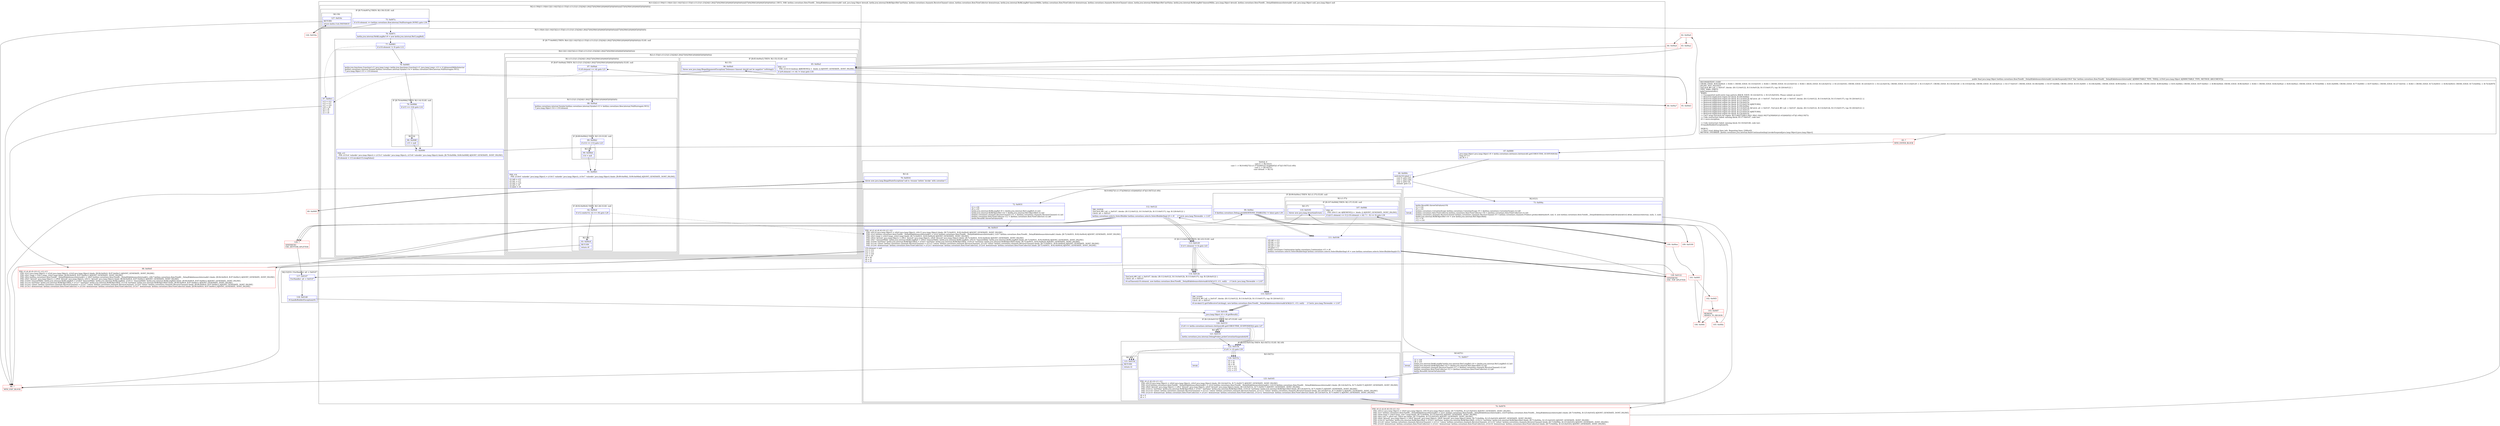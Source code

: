 digraph "CFG forkotlinx.coroutines.flow.FlowKt__DelayKt$debounceInternal$1.invokeSuspend(Ljava\/lang\/Object;)Ljava\/lang\/Object;" {
subgraph cluster_Region_1371479418 {
label = "R(3:1|2|(2:(1:59)|(11:10|(4:12|(1:14)|15|(2:(1:55)|(1:(13:21|(1:23)|24|(1:26)|27|(0)|39|41|(0)|44|45|(0)|(0)(0)))))|57|(0)|39|41|(0)|44|45|(0)|(0)(0)))) | DECL_VAR: kotlinx.coroutines.flow.FlowKt__DelayKt$debounceInternal$1 null, java.lang.Object $result, kotlin.jvm.internal.Ref$ObjectRef lastValue, kotlinx.coroutines.channels.ReceiveChannel values, kotlinx.coroutines.flow.FlowCollector downstream, kotlin.jvm.internal.Ref$LongRef timeoutMillis, kotlinx.coroutines.flow.FlowCollector downstream, kotlinx.coroutines.channels.ReceiveChannel values, kotlin.jvm.internal.Ref$ObjectRef lastValue, kotlin.jvm.internal.Ref$LongRef timeoutMillis, java.lang.Object $result, kotlinx.coroutines.flow.FlowKt__DelayKt$debounceInternal$1 null, java.lang.Object null, java.lang.Object null\l";
node [shape=record,color=blue];
Node_67 [shape=record,label="{67\:\ 0x0000|java.lang.Object java.lang.Object r0 = kotlin.coroutines.intrinsics.IntrinsicsKt.getCOROUTINE_SUSPENDED()\llong r4 = 0\lint r6 = 1\l}"];
subgraph cluster_SwitchRegion_1296136007 {
label = "Switch: 4
 case 0 -> R(2:61|1)
 case 1 -> R(10:60|27|(1:(1:37))|39|41|(1:43)|44|45|(1:47)|(3:50|7|1)(1:49))
 case 2 -> R(3:6|7|1)
 case default -> R(1:4)";
node [shape=record,color=blue];
Node_68 [shape=record,label="{68\:\ 0x000c|switch(r18.label) \{\l    case 0: goto L61;\l    case 1: goto L60;\l    case 2: goto L6;\l    default: goto L3;\l\}\l}"];
subgraph cluster_Region_687349829 {
label = "R(2:61|1)";
node [shape=record,color=blue];
Node_73 [shape=record,label="{73\:\ 0x004a|kotlin.ResultKt.throwOnFailure(r19)\lr2 = r18\lr8 = r19\lkotlinx.coroutines.CoroutineScope kotlinx.coroutines.CoroutineScope r9 = (kotlinx.coroutines.CoroutineScope) r2.L$0\lkotlinx.coroutines.flow.FlowCollector kotlinx.coroutines.flow.FlowCollector r16 = (kotlinx.coroutines.flow.FlowCollector) r2.L$1\lkotlinx.coroutines.channels.ReceiveChannel kotlinx.coroutines.channels.ReceiveChannel r9 = kotlinx.coroutines.channels.Produce.produce$default(r9, null, 0, new kotlinx.coroutines.flow.FlowKt__DelayKt$debounceInternal$1$values$1(r2.$this_debounceInternal, null), 3, null)\lkotlin.jvm.internal.Ref$ObjectRef r10 = new kotlin.jvm.internal.Ref.ObjectRef()\lr11 = r9\lr12 = r16\l}"];
Node_InsnContainer_1003650093 [shape=record,label="{|break\l}"];
}
subgraph cluster_Region_935035428 {
label = "R(10:60|27|(1:(1:37))|39|41|(1:43)|44|45|(1:47)|(3:50|7|1)(1:49))";
node [shape=record,color=blue];
Node_72 [shape=record,label="{72\:\ 0x0031|r2 = r18\lr8 = r19\lkotlin.jvm.internal.Ref$LongRef r9 = (kotlin.jvm.internal.Ref.LongRef) r2.L$3\lkotlin.jvm.internal.Ref$ObjectRef r10 = (kotlin.jvm.internal.Ref.ObjectRef) r2.L$2\lkotlinx.coroutines.channels.ReceiveChannel r11 = (kotlinx.coroutines.channels.ReceiveChannel) r2.L$1\lkotlinx.coroutines.flow.FlowCollector r12 = (kotlinx.coroutines.flow.FlowCollector) r2.L$0\lkotlin.ResultKt.throwOnFailure(r8)\l}"];
Node_94 [shape=record,label="{94\:\ 0x00c9|PHI: r0 r2 r4 r8 r9 r10 r11 r12 \l  PHI: (r0v14 java.lang.Object) = (r0v0 java.lang.Object), (r0v15 java.lang.Object) binds: [B:72:0x0031, B:92:0x00c6] A[DONT_GENERATE, DONT_INLINE]\l  PHI: (r2v5 kotlinx.coroutines.flow.FlowKt__DelayKt$debounceInternal$1) = (r2v2 kotlinx.coroutines.flow.FlowKt__DelayKt$debounceInternal$1), (r2v7 kotlinx.coroutines.flow.FlowKt__DelayKt$debounceInternal$1) binds: [B:72:0x0031, B:92:0x00c6] A[DONT_GENERATE, DONT_INLINE]\l  PHI: (r4v5 long) = (r4v0 long), (r4v6 long) binds: [B:72:0x0031, B:92:0x00c6] A[DONT_GENERATE, DONT_INLINE]\l  PHI: (r8v4 '$result' java.lang.Object) = (r8v1 '$result' java.lang.Object), (r8v6 '$result' java.lang.Object) binds: [B:72:0x0031, B:92:0x00c6] A[DONT_GENERATE, DONT_INLINE]\l  PHI: (r9v7 'timeoutMillis' kotlin.jvm.internal.Ref$LongRef) = (r9v4 'timeoutMillis' kotlin.jvm.internal.Ref$LongRef), (r9v10 'timeoutMillis' kotlin.jvm.internal.Ref$LongRef) binds: [B:72:0x0031, B:92:0x00c6] A[DONT_GENERATE, DONT_INLINE]\l  PHI: (r10v8 'lastValue' kotlin.jvm.internal.Ref$ObjectRef) = (r10v5 'lastValue' kotlin.jvm.internal.Ref$ObjectRef), (r10v10 'lastValue' kotlin.jvm.internal.Ref$ObjectRef) binds: [B:72:0x0031, B:92:0x00c6] A[DONT_GENERATE, DONT_INLINE]\l  PHI: (r11v6 'values' kotlinx.coroutines.channels.ReceiveChannel) = (r11v3 'values' kotlinx.coroutines.channels.ReceiveChannel), (r11v8 'values' kotlinx.coroutines.channels.ReceiveChannel) binds: [B:72:0x0031, B:92:0x00c6] A[DONT_GENERATE, DONT_INLINE]\l  PHI: (r12v6 'downstream' kotlinx.coroutines.flow.FlowCollector) = (r12v3 'downstream' kotlinx.coroutines.flow.FlowCollector), (r12v8 'downstream' kotlinx.coroutines.flow.FlowCollector) binds: [B:72:0x0031, B:92:0x00c6] A[DONT_GENERATE, DONT_INLINE]\l|r10.element = null\lr13 = r12\lr12 = r11\lr11 = r10\lr10 = r9\lr9 = r8\lr8 = r2\lr2 = r0\l}"];
subgraph cluster_IfRegion_205302761 {
label = "IF [B:99:0x00ec] THEN: R(1:(1:37)) ELSE: null";
node [shape=record,color=blue];
Node_99 [shape=record,label="{99\:\ 0x00ec|if (kotlinx.coroutines.Debug.getASSERTIONS_ENABLED() != false) goto L30\l}"];
subgraph cluster_Region_1628273575 {
label = "R(1:(1:37))";
node [shape=record,color=blue];
subgraph cluster_IfRegion_110455476 {
label = "IF [B:107:0x00fd] THEN: R(1:37) ELSE: null";
node [shape=record,color=blue];
Node_107 [shape=record,label="{107\:\ 0x00fd|PHI: r0 \l  PHI: (r0v11 int A[REMOVE]) =  binds: [] A[DONT_GENERATE, DONT_INLINE]\l|if (((r11.element == 0 \|\| r10.element \> r4) ? 1 : 0) == 0) goto L36\l}"];
subgraph cluster_Region_665899918 {
label = "R(1:37)";
node [shape=record,color=blue];
Node_110 [shape=record,label="{110\:\ 0x0105|throw new java.lang.AssertionError()\l}"];
}
}
}
}
Node_111 [shape=record,label="{111\:\ 0x0106|r8.L$0 = r13\lr8.L$1 = r12\lr8.L$2 = r11\lr8.L$3 = r10\lr8.label = 2\lkotlin.coroutines.Continuation kotlin.coroutines.Continuation r15 = r8\lkotlinx.coroutines.selects.SelectBuilderImpl kotlinx.coroutines.selects.SelectBuilderImpl r0 = new kotlinx.coroutines.selects.SelectBuilderImpl(r15)\l}"];
Node_112 [shape=record,label="{112\:\ 0x0122|TRY_ENTER\lTryCatch #0 \{all \-\> 0x0147, blocks: (B:112:0x0122, B:114:0x012b, B:115:0x0137), top: B:128:0x0122 \}\lCatch: all \-\> 0x0147\l|kotlinx.coroutines.selects.SelectBuilder kotlinx.coroutines.selects.SelectBuilderImpl r0 = r0     \/\/ Catch: java.lang.Throwable \-\> L147\l}"];
subgraph cluster_IfRegion_262922305 {
label = "IF [B:113:0x0129] THEN: R(1:43) ELSE: null";
node [shape=record,color=blue];
Node_113 [shape=record,label="{113\:\ 0x0129|if (r11.element != 0) goto L43\l}"];
subgraph cluster_Region_2011610691 {
label = "R(1:43)";
node [shape=record,color=blue];
Node_114 [shape=record,label="{114\:\ 0x012b|TryCatch #0 \{all \-\> 0x0147, blocks: (B:112:0x0122, B:114:0x012b, B:115:0x0137), top: B:128:0x0122 \}\lCatch: all \-\> 0x0147\l|r0.onTimeout(r10.element, new kotlinx.coroutines.flow.FlowKt__DelayKt$debounceInternal$1$3$1(r13, r11, null))     \/\/ Catch: java.lang.Throwable \-\> L147\l}"];
}
}
Node_115 [shape=record,label="{115\:\ 0x0137|TRY_LEAVE\lTryCatch #0 \{all \-\> 0x0147, blocks: (B:112:0x0122, B:114:0x012b, B:115:0x0137), top: B:128:0x0122 \}\lCatch: all \-\> 0x0147\l|r0.invoke(r12.getOnReceiveCatching(), new kotlinx.coroutines.flow.FlowKt__DelayKt$debounceInternal$1$3$2(r11, r13, null))     \/\/ Catch: java.lang.Throwable \-\> L147\l}"];
Node_119 [shape=record,label="{119\:\ 0x014b|java.lang.Object r0 = r0.getResult()\l}"];
subgraph cluster_IfRegion_93667108 {
label = "IF [B:120:0x0153] THEN: R(1:47) ELSE: null";
node [shape=record,color=blue];
Node_120 [shape=record,label="{120\:\ 0x0153|if (r0 == kotlin.coroutines.intrinsics.IntrinsicsKt.getCOROUTINE_SUSPENDED()) goto L47\l}"];
subgraph cluster_Region_1713467838 {
label = "R(1:47)";
node [shape=record,color=blue];
Node_121 [shape=record,label="{121\:\ 0x0155|kotlin.coroutines.jvm.internal.DebugProbes.probeCoroutineSuspended(r8)\l}"];
}
}
subgraph cluster_IfRegion_1355692262 {
label = "IF [B:122:0x015b] THEN: R(3:50|7|1) ELSE: R(1:49)";
node [shape=record,color=blue];
Node_122 [shape=record,label="{122\:\ 0x015b|if (r0 != r2) goto L50\l}"];
subgraph cluster_Region_259140881 {
label = "R(3:50|7|1)";
node [shape=record,color=blue];
Node_124 [shape=record,label="{124\:\ 0x015e|r0 = r2\lr2 = r8\lr8 = r9\lr10 = r11\lr11 = r12\lr12 = r13\l}"];
Node_125 [shape=record,label="{125\:\ 0x0165|PHI: r0 r2 r8 r10 r11 r12 \l  PHI: (r0v19 java.lang.Object) = (r0v6 java.lang.Object), (r0v0 java.lang.Object) binds: [B:124:0x015e, B:71:0x0017] A[DONT_GENERATE, DONT_INLINE]\l  PHI: (r2v9 kotlinx.coroutines.flow.FlowKt__DelayKt$debounceInternal$1) = (r2v4 kotlinx.coroutines.flow.FlowKt__DelayKt$debounceInternal$1), (r2v10 kotlinx.coroutines.flow.FlowKt__DelayKt$debounceInternal$1) binds: [B:124:0x015e, B:71:0x0017] A[DONT_GENERATE, DONT_INLINE]\l  PHI: (r8v8 '$result' java.lang.Object) = (r8v3 '$result' java.lang.Object), (r8v9 '$result' java.lang.Object) binds: [B:124:0x015e, B:71:0x0017] A[DONT_GENERATE, DONT_INLINE]\l  PHI: (r10v12 'lastValue' kotlin.jvm.internal.Ref$ObjectRef) = (r10v7 'lastValue' kotlin.jvm.internal.Ref$ObjectRef), (r10v16 'lastValue' kotlin.jvm.internal.Ref$ObjectRef) binds: [B:124:0x015e, B:71:0x0017] A[DONT_GENERATE, DONT_INLINE]\l  PHI: (r11v10 'values' kotlinx.coroutines.channels.ReceiveChannel) = (r11v5 'values' kotlinx.coroutines.channels.ReceiveChannel), (r11v12 'values' kotlinx.coroutines.channels.ReceiveChannel) binds: [B:124:0x015e, B:71:0x0017] A[DONT_GENERATE, DONT_INLINE]\l  PHI: (r12v10 'downstream' kotlinx.coroutines.flow.FlowCollector) = (r12v5 'downstream' kotlinx.coroutines.flow.FlowCollector), (r12v12 'downstream' kotlinx.coroutines.flow.FlowCollector) binds: [B:124:0x015e, B:71:0x0017] A[DONT_GENERATE, DONT_INLINE]\l|r4 = 0\lr6 = 1\l}"];
Node_InsnContainer_1820061342 [shape=record,label="{|break\l}"];
}
subgraph cluster_Region_1299610684 {
label = "R(1:49)";
node [shape=record,color=blue];
Node_123 [shape=record,label="{123\:\ 0x015d|RETURN\l|return r2\l}"];
}
}
}
subgraph cluster_Region_1685402471 {
label = "R(3:6|7|1)";
node [shape=record,color=blue];
Node_71 [shape=record,label="{71\:\ 0x0017|r2 = r18\lr8 = r19\lkotlin.jvm.internal.Ref$LongRef kotlin.jvm.internal.Ref.LongRef r10 = (kotlin.jvm.internal.Ref.LongRef) r2.L$3\lkotlin.jvm.internal.Ref$ObjectRef r10 = (kotlin.jvm.internal.Ref.ObjectRef) r2.L$2\lkotlinx.coroutines.channels.ReceiveChannel r11 = (kotlinx.coroutines.channels.ReceiveChannel) r2.L$1\lkotlinx.coroutines.flow.FlowCollector r12 = (kotlinx.coroutines.flow.FlowCollector) r2.L$0\lkotlin.ResultKt.throwOnFailure(r8)\l}"];
Node_125 [shape=record,label="{125\:\ 0x0165|PHI: r0 r2 r8 r10 r11 r12 \l  PHI: (r0v19 java.lang.Object) = (r0v6 java.lang.Object), (r0v0 java.lang.Object) binds: [B:124:0x015e, B:71:0x0017] A[DONT_GENERATE, DONT_INLINE]\l  PHI: (r2v9 kotlinx.coroutines.flow.FlowKt__DelayKt$debounceInternal$1) = (r2v4 kotlinx.coroutines.flow.FlowKt__DelayKt$debounceInternal$1), (r2v10 kotlinx.coroutines.flow.FlowKt__DelayKt$debounceInternal$1) binds: [B:124:0x015e, B:71:0x0017] A[DONT_GENERATE, DONT_INLINE]\l  PHI: (r8v8 '$result' java.lang.Object) = (r8v3 '$result' java.lang.Object), (r8v9 '$result' java.lang.Object) binds: [B:124:0x015e, B:71:0x0017] A[DONT_GENERATE, DONT_INLINE]\l  PHI: (r10v12 'lastValue' kotlin.jvm.internal.Ref$ObjectRef) = (r10v7 'lastValue' kotlin.jvm.internal.Ref$ObjectRef), (r10v16 'lastValue' kotlin.jvm.internal.Ref$ObjectRef) binds: [B:124:0x015e, B:71:0x0017] A[DONT_GENERATE, DONT_INLINE]\l  PHI: (r11v10 'values' kotlinx.coroutines.channels.ReceiveChannel) = (r11v5 'values' kotlinx.coroutines.channels.ReceiveChannel), (r11v12 'values' kotlinx.coroutines.channels.ReceiveChannel) binds: [B:124:0x015e, B:71:0x0017] A[DONT_GENERATE, DONT_INLINE]\l  PHI: (r12v10 'downstream' kotlinx.coroutines.flow.FlowCollector) = (r12v5 'downstream' kotlinx.coroutines.flow.FlowCollector), (r12v12 'downstream' kotlinx.coroutines.flow.FlowCollector) binds: [B:124:0x015e, B:71:0x0017] A[DONT_GENERATE, DONT_INLINE]\l|r4 = 0\lr6 = 1\l}"];
Node_InsnContainer_487531579 [shape=record,label="{|break\l}"];
}
subgraph cluster_Region_1892551333 {
label = "R(1:4)";
node [shape=record,color=blue];
Node_70 [shape=record,label="{70\:\ 0x0016|throw new java.lang.IllegalStateException(\"call to 'resume' before 'invoke' with coroutine\")\l}"];
}
}
subgraph cluster_Region_1139938620 {
label = "R(2:(1:59)|(11:10|(4:12|(1:14)|15|(2:(1:55)|(1:(13:21|(1:23)|24|(1:26)|27|(0)|39|41|(0)|44|45|(0)|(0)(0)))))|57|(0)|39|41|(0)|44|45|(0)|(0)(0)))";
node [shape=record,color=blue];
subgraph cluster_IfRegion_1025185506 {
label = "IF [B:75:0x007a] THEN: R(1:59) ELSE: null";
node [shape=record,color=blue];
Node_75 [shape=record,label="{75\:\ 0x007a|if (r10.element == kotlinx.coroutines.flow.internal.NullSurrogate.DONE) goto L58\l}"];
subgraph cluster_Region_1498530694 {
label = "R(1:59)";
node [shape=record,color=blue];
Node_127 [shape=record,label="{127\:\ 0x016c|RETURN\l|return kotlin.Unit.INSTANCE\l}"];
}
}
subgraph cluster_Region_1140794344 {
label = "R(11:10|(4:12|(1:14)|15|(2:(1:55)|(1:(13:21|(1:23)|24|(1:26)|27|(0)|39|41|(0)|44|45|(0)|(0)(0)))))|57|(0)|39|41|(0)|44|45|(0)|(0)(0))";
node [shape=record,color=blue];
Node_76 [shape=record,label="{76\:\ 0x007c|kotlin.jvm.internal.Ref$LongRef r9 = new kotlin.jvm.internal.Ref.LongRef()\l}"];
subgraph cluster_IfRegion_1506439467 {
label = "IF [B:77:0x0083] THEN: R(4:12|(1:14)|15|(2:(1:55)|(1:(13:21|(1:23)|24|(1:26)|27|(0)|39|41|(0)|44|45|(0)|(0)(0))))) ELSE: null";
node [shape=record,color=blue];
Node_77 [shape=record,label="{77\:\ 0x0083|if (r10.element != 0) goto L12\l}"];
subgraph cluster_Region_2038818321 {
label = "R(4:12|(1:14)|15|(2:(1:55)|(1:(13:21|(1:23)|24|(1:26)|27|(0)|39|41|(0)|44|45|(0)|(0)(0)))))";
node [shape=record,color=blue];
Node_78 [shape=record,label="{78\:\ 0x0085|kotlin.jvm.functions.Function1\<T, java.lang.Long\> kotlin.jvm.functions.Function1\<T, java.lang.Long\> r13 = r2.$timeoutMillisSelector\lkotlinx.coroutines.internal.Symbol kotlinx.coroutines.internal.Symbol r14 = kotlinx.coroutines.flow.internal.NullSurrogate.NULL\lT java.lang.Object r15 = r10.element\l}"];
subgraph cluster_IfRegion_1485975457 {
label = "IF [B:79:0x008d] THEN: R(1:14) ELSE: null";
node [shape=record,color=blue];
Node_79 [shape=record,label="{79\:\ 0x008d|if (r15 == r14) goto L14\l}"];
subgraph cluster_Region_418201439 {
label = "R(1:14)";
node [shape=record,color=blue];
Node_80 [shape=record,label="{80\:\ 0x008f|r15 = null\l}"];
}
}
Node_81 [shape=record,label="{81\:\ 0x0090|PHI: r15 \l  PHI: (r15v4 'value$iv' java.lang.Object) = (r15v3 'value$iv' java.lang.Object), (r15v8 'value$iv' java.lang.Object) binds: [B:79:0x008d, B:80:0x008f] A[DONT_GENERATE, DONT_INLINE]\l|r9.element = r13.invoke(r15).longValue()\l}"];
subgraph cluster_Region_172152027 {
label = "R(2:(1:55)|(1:(13:21|(1:23)|24|(1:26)|27|(0)|39|41|(0)|44|45|(0)|(0)(0))))";
node [shape=record,color=blue];
subgraph cluster_IfRegion_1602306553 {
label = "IF [B:85:0x00a5] THEN: R(1:55) ELSE: null";
node [shape=record,color=blue];
Node_85 [shape=record,label="{85\:\ 0x00a5|PHI: r13 \l  PHI: (r13v14 boolean A[REMOVE]) =  binds: [] A[DONT_GENERATE, DONT_INLINE]\l|if ((r9.element \>= r4) != true) goto L54\l}"];
subgraph cluster_Region_1863020407 {
label = "R(1:55)";
node [shape=record,color=blue];
Node_96 [shape=record,label="{96\:\ 0x00e0|throw new java.lang.IllegalArgumentException(\"Debounce timeout should not be negative\".toString())\l}"];
}
}
subgraph cluster_Region_949083363 {
label = "R(1:(13:21|(1:23)|24|(1:26)|27|(0)|39|41|(0)|44|45|(0)|(0)(0)))";
node [shape=record,color=blue];
subgraph cluster_IfRegion_1700518274 {
label = "IF [B:87:0x00ab] THEN: R(13:21|(1:23)|24|(1:26)|27|(0)|39|41|(0)|44|45|(0)|(0)(0)) ELSE: null";
node [shape=record,color=blue];
Node_87 [shape=record,label="{87\:\ 0x00ab|if (r9.element == r4) goto L21\l}"];
subgraph cluster_Region_533138773 {
label = "R(13:21|(1:23)|24|(1:26)|27|(0)|39|41|(0)|44|45|(0)|(0)(0))";
node [shape=record,color=blue];
Node_88 [shape=record,label="{88\:\ 0x00ad|kotlinx.coroutines.internal.Symbol kotlinx.coroutines.internal.Symbol r13 = kotlinx.coroutines.flow.internal.NullSurrogate.NULL\lT java.lang.Object r14 = r10.element\l}"];
subgraph cluster_IfRegion_1522245287 {
label = "IF [B:89:0x00b2] THEN: R(1:23) ELSE: null";
node [shape=record,color=blue];
Node_89 [shape=record,label="{89\:\ 0x00b2|if (r14 == r13) goto L23\l}"];
subgraph cluster_Region_207117967 {
label = "R(1:23)";
node [shape=record,color=blue];
Node_90 [shape=record,label="{90\:\ 0x00b4|r14 = null\l}"];
}
}
Node_91 [shape=record,label="{91\:\ 0x00b5|PHI: r14 \l  PHI: (r14v6 'value$iv' java.lang.Object) = (r14v5 'value$iv' java.lang.Object), (r14v7 'value$iv' java.lang.Object) binds: [B:89:0x00b2, B:90:0x00b4] A[DONT_GENERATE, DONT_INLINE]\l|r2.L$0 = r12\lr2.L$1 = r11\lr2.L$2 = r10\lr2.L$3 = r9\lr2.label = r6\l}"];
subgraph cluster_IfRegion_918198042 {
label = "IF [B:92:0x00c6] THEN: R(1:26) ELSE: null";
node [shape=record,color=blue];
Node_92 [shape=record,label="{92\:\ 0x00c6|if (r12.emit(r14, r2) == r0) goto L26\l}"];
subgraph cluster_Region_683552377 {
label = "R(1:26)";
node [shape=record,color=blue];
Node_93 [shape=record,label="{93\:\ 0x00c8|RETURN\l|return r0\l}"];
}
}
Node_94 [shape=record,label="{94\:\ 0x00c9|PHI: r0 r2 r4 r8 r9 r10 r11 r12 \l  PHI: (r0v14 java.lang.Object) = (r0v0 java.lang.Object), (r0v15 java.lang.Object) binds: [B:72:0x0031, B:92:0x00c6] A[DONT_GENERATE, DONT_INLINE]\l  PHI: (r2v5 kotlinx.coroutines.flow.FlowKt__DelayKt$debounceInternal$1) = (r2v2 kotlinx.coroutines.flow.FlowKt__DelayKt$debounceInternal$1), (r2v7 kotlinx.coroutines.flow.FlowKt__DelayKt$debounceInternal$1) binds: [B:72:0x0031, B:92:0x00c6] A[DONT_GENERATE, DONT_INLINE]\l  PHI: (r4v5 long) = (r4v0 long), (r4v6 long) binds: [B:72:0x0031, B:92:0x00c6] A[DONT_GENERATE, DONT_INLINE]\l  PHI: (r8v4 '$result' java.lang.Object) = (r8v1 '$result' java.lang.Object), (r8v6 '$result' java.lang.Object) binds: [B:72:0x0031, B:92:0x00c6] A[DONT_GENERATE, DONT_INLINE]\l  PHI: (r9v7 'timeoutMillis' kotlin.jvm.internal.Ref$LongRef) = (r9v4 'timeoutMillis' kotlin.jvm.internal.Ref$LongRef), (r9v10 'timeoutMillis' kotlin.jvm.internal.Ref$LongRef) binds: [B:72:0x0031, B:92:0x00c6] A[DONT_GENERATE, DONT_INLINE]\l  PHI: (r10v8 'lastValue' kotlin.jvm.internal.Ref$ObjectRef) = (r10v5 'lastValue' kotlin.jvm.internal.Ref$ObjectRef), (r10v10 'lastValue' kotlin.jvm.internal.Ref$ObjectRef) binds: [B:72:0x0031, B:92:0x00c6] A[DONT_GENERATE, DONT_INLINE]\l  PHI: (r11v6 'values' kotlinx.coroutines.channels.ReceiveChannel) = (r11v3 'values' kotlinx.coroutines.channels.ReceiveChannel), (r11v8 'values' kotlinx.coroutines.channels.ReceiveChannel) binds: [B:72:0x0031, B:92:0x00c6] A[DONT_GENERATE, DONT_INLINE]\l  PHI: (r12v6 'downstream' kotlinx.coroutines.flow.FlowCollector) = (r12v3 'downstream' kotlinx.coroutines.flow.FlowCollector), (r12v8 'downstream' kotlinx.coroutines.flow.FlowCollector) binds: [B:72:0x0031, B:92:0x00c6] A[DONT_GENERATE, DONT_INLINE]\l|r10.element = null\lr13 = r12\lr12 = r11\lr11 = r10\lr10 = r9\lr9 = r8\lr8 = r2\lr2 = r0\l}"];
subgraph cluster_IfRegion_853058035 {
label = "IF [B:99:0x00ec] THEN: R(0) ELSE: null";
node [shape=record,color=blue];
Node_99 [shape=record,label="{99\:\ 0x00ec|if (kotlinx.coroutines.Debug.getASSERTIONS_ENABLED() != false) goto L30\l}"];
subgraph cluster_Region_782262143 {
label = "R(0)";
node [shape=record,color=blue];
}
}
Node_111 [shape=record,label="{111\:\ 0x0106|r8.L$0 = r13\lr8.L$1 = r12\lr8.L$2 = r11\lr8.L$3 = r10\lr8.label = 2\lkotlin.coroutines.Continuation kotlin.coroutines.Continuation r15 = r8\lkotlinx.coroutines.selects.SelectBuilderImpl kotlinx.coroutines.selects.SelectBuilderImpl r0 = new kotlinx.coroutines.selects.SelectBuilderImpl(r15)\l}"];
Node_112 [shape=record,label="{112\:\ 0x0122|TRY_ENTER\lTryCatch #0 \{all \-\> 0x0147, blocks: (B:112:0x0122, B:114:0x012b, B:115:0x0137), top: B:128:0x0122 \}\lCatch: all \-\> 0x0147\l|kotlinx.coroutines.selects.SelectBuilder kotlinx.coroutines.selects.SelectBuilderImpl r0 = r0     \/\/ Catch: java.lang.Throwable \-\> L147\l}"];
subgraph cluster_IfRegion_451214603 {
label = "IF [B:113:0x0129] THEN: R(0) ELSE: null";
node [shape=record,color=blue];
Node_113 [shape=record,label="{113\:\ 0x0129|if (r11.element != 0) goto L43\l}"];
subgraph cluster_Region_748964976 {
label = "R(0)";
node [shape=record,color=blue];
}
}
Node_115 [shape=record,label="{115\:\ 0x0137|TRY_LEAVE\lTryCatch #0 \{all \-\> 0x0147, blocks: (B:112:0x0122, B:114:0x012b, B:115:0x0137), top: B:128:0x0122 \}\lCatch: all \-\> 0x0147\l|r0.invoke(r12.getOnReceiveCatching(), new kotlinx.coroutines.flow.FlowKt__DelayKt$debounceInternal$1$3$2(r11, r13, null))     \/\/ Catch: java.lang.Throwable \-\> L147\l}"];
Node_119 [shape=record,label="{119\:\ 0x014b|java.lang.Object r0 = r0.getResult()\l}"];
subgraph cluster_IfRegion_1801616564 {
label = "IF [B:120:0x0153] THEN: R(0) ELSE: null";
node [shape=record,color=blue];
Node_120 [shape=record,label="{120\:\ 0x0153|if (r0 == kotlin.coroutines.intrinsics.IntrinsicsKt.getCOROUTINE_SUSPENDED()) goto L47\l}"];
subgraph cluster_Region_1527031598 {
label = "R(0)";
node [shape=record,color=blue];
}
}
subgraph cluster_IfRegion_49386389 {
label = "IF [B:122:0x015b] THEN: R(0) ELSE: R(0)";
node [shape=record,color=blue];
Node_122 [shape=record,label="{122\:\ 0x015b|if (r0 != r2) goto L50\l}"];
subgraph cluster_Region_2004045974 {
label = "R(0)";
node [shape=record,color=blue];
}
subgraph cluster_Region_1245902806 {
label = "R(0)";
node [shape=record,color=blue];
}
}
}
}
}
}
}
}
Node_97 [shape=record,label="{97\:\ 0x00e1|r13 = r12\lr12 = r11\lr11 = r10\lr10 = r9\lr9 = r8\lr8 = r2\lr2 = r0\l}"];
subgraph cluster_IfRegion_1150022946 {
label = "IF [B:99:0x00ec] THEN: R(0) ELSE: null";
node [shape=record,color=blue];
Node_99 [shape=record,label="{99\:\ 0x00ec|if (kotlinx.coroutines.Debug.getASSERTIONS_ENABLED() != false) goto L30\l}"];
subgraph cluster_Region_986191690 {
label = "R(0)";
node [shape=record,color=blue];
}
}
Node_111 [shape=record,label="{111\:\ 0x0106|r8.L$0 = r13\lr8.L$1 = r12\lr8.L$2 = r11\lr8.L$3 = r10\lr8.label = 2\lkotlin.coroutines.Continuation kotlin.coroutines.Continuation r15 = r8\lkotlinx.coroutines.selects.SelectBuilderImpl kotlinx.coroutines.selects.SelectBuilderImpl r0 = new kotlinx.coroutines.selects.SelectBuilderImpl(r15)\l}"];
Node_112 [shape=record,label="{112\:\ 0x0122|TRY_ENTER\lTryCatch #0 \{all \-\> 0x0147, blocks: (B:112:0x0122, B:114:0x012b, B:115:0x0137), top: B:128:0x0122 \}\lCatch: all \-\> 0x0147\l|kotlinx.coroutines.selects.SelectBuilder kotlinx.coroutines.selects.SelectBuilderImpl r0 = r0     \/\/ Catch: java.lang.Throwable \-\> L147\l}"];
subgraph cluster_IfRegion_1473382245 {
label = "IF [B:113:0x0129] THEN: R(0) ELSE: null";
node [shape=record,color=blue];
Node_113 [shape=record,label="{113\:\ 0x0129|if (r11.element != 0) goto L43\l}"];
subgraph cluster_Region_175351310 {
label = "R(0)";
node [shape=record,color=blue];
}
}
Node_115 [shape=record,label="{115\:\ 0x0137|TRY_LEAVE\lTryCatch #0 \{all \-\> 0x0147, blocks: (B:112:0x0122, B:114:0x012b, B:115:0x0137), top: B:128:0x0122 \}\lCatch: all \-\> 0x0147\l|r0.invoke(r12.getOnReceiveCatching(), new kotlinx.coroutines.flow.FlowKt__DelayKt$debounceInternal$1$3$2(r11, r13, null))     \/\/ Catch: java.lang.Throwable \-\> L147\l}"];
Node_119 [shape=record,label="{119\:\ 0x014b|java.lang.Object r0 = r0.getResult()\l}"];
subgraph cluster_IfRegion_775024880 {
label = "IF [B:120:0x0153] THEN: R(0) ELSE: null";
node [shape=record,color=blue];
Node_120 [shape=record,label="{120\:\ 0x0153|if (r0 == kotlin.coroutines.intrinsics.IntrinsicsKt.getCOROUTINE_SUSPENDED()) goto L47\l}"];
subgraph cluster_Region_290091143 {
label = "R(0)";
node [shape=record,color=blue];
}
}
subgraph cluster_IfRegion_261747928 {
label = "IF [B:122:0x015b] THEN: R(0) ELSE: R(0)";
node [shape=record,color=blue];
Node_122 [shape=record,label="{122\:\ 0x015b|if (r0 != r2) goto L50\l}"];
subgraph cluster_Region_1799509923 {
label = "R(0)";
node [shape=record,color=blue];
}
subgraph cluster_Region_753699969 {
label = "R(0)";
node [shape=record,color=blue];
}
}
}
}
}
subgraph cluster_Region_1001917636 {
label = "R(2:52|53) | ExcHandler: all \-\> 0x0147\l";
node [shape=record,color=blue];
Node_117 [shape=record,label="{117\:\ 0x0147|ExcHandler: all \-\> 0x0147\l}"];
Node_118 [shape=record,label="{118\:\ 0x0148|r0.handleBuilderException(r0)\l}"];
}
Node_65 [shape=record,color=red,label="{65\:\ ?|MTH_ENTER_BLOCK\l}"];
Node_69 [shape=record,color=red,label="{69\:\ 0x000f}"];
Node_66 [shape=record,color=red,label="{66\:\ ?|MTH_EXIT_BLOCK\l}"];
Node_74 [shape=record,color=red,label="{74\:\ 0x0076|PHI: r0 r2 r4 r6 r8 r10 r11 r12 \l  PHI: (r0v15 java.lang.Object) = (r0v0 java.lang.Object), (r0v19 java.lang.Object) binds: [B:73:0x004a, B:125:0x0165] A[DONT_GENERATE, DONT_INLINE]\l  PHI: (r2v7 kotlinx.coroutines.flow.FlowKt__DelayKt$debounceInternal$1) = (r2v1 kotlinx.coroutines.flow.FlowKt__DelayKt$debounceInternal$1), (r2v9 kotlinx.coroutines.flow.FlowKt__DelayKt$debounceInternal$1) binds: [B:73:0x004a, B:125:0x0165] A[DONT_GENERATE, DONT_INLINE]\l  PHI: (r4v6 long) = (r4v0 long), (r4v7 long) binds: [B:73:0x004a, B:125:0x0165] A[DONT_GENERATE, DONT_INLINE]\l  PHI: (r6v3 int) = (r6v0 int), (r6v4 int) binds: [B:73:0x004a, B:125:0x0165] A[DONT_GENERATE, DONT_INLINE]\l  PHI: (r8v6 '$result' java.lang.Object) = (r8v0 '$result' java.lang.Object), (r8v8 '$result' java.lang.Object) binds: [B:73:0x004a, B:125:0x0165] A[DONT_GENERATE, DONT_INLINE]\l  PHI: (r10v10 'lastValue' kotlin.jvm.internal.Ref$ObjectRef) = (r10v3 'lastValue' kotlin.jvm.internal.Ref$ObjectRef), (r10v12 'lastValue' kotlin.jvm.internal.Ref$ObjectRef) binds: [B:73:0x004a, B:125:0x0165] A[DONT_GENERATE, DONT_INLINE]\l  PHI: (r11v8 'values' kotlinx.coroutines.channels.ReceiveChannel) = (r11v1 'values' kotlinx.coroutines.channels.ReceiveChannel), (r11v10 'values' kotlinx.coroutines.channels.ReceiveChannel) binds: [B:73:0x004a, B:125:0x0165] A[DONT_GENERATE, DONT_INLINE]\l  PHI: (r12v8 'downstream' kotlinx.coroutines.flow.FlowCollector) = (r12v1 'downstream' kotlinx.coroutines.flow.FlowCollector), (r12v10 'downstream' kotlinx.coroutines.flow.FlowCollector) binds: [B:73:0x004a, B:125:0x0165] A[DONT_GENERATE, DONT_INLINE]\l}"];
Node_82 [shape=record,color=red,label="{82\:\ 0x00a0}"];
Node_83 [shape=record,color=red,label="{83\:\ 0x00a2}"];
Node_86 [shape=record,color=red,label="{86\:\ 0x00a7}"];
Node_98 [shape=record,color=red,label="{98\:\ 0x00e8|PHI: r2 r4 r8 r9 r10 r11 r12 r13 \l  PHI: (r2v3 java.lang.Object) = (r2v6 java.lang.Object), (r2v8 java.lang.Object) binds: [B:94:0x00c9, B:97:0x00e1] A[DONT_GENERATE, DONT_INLINE]\l  PHI: (r4v1 long) = (r4v5 long), (r4v6 long) binds: [B:94:0x00c9, B:97:0x00e1] A[DONT_GENERATE, DONT_INLINE]\l  PHI: (r8v2 kotlinx.coroutines.flow.FlowKt__DelayKt$debounceInternal$1) = (r8v5 kotlinx.coroutines.flow.FlowKt__DelayKt$debounceInternal$1), (r8v7 kotlinx.coroutines.flow.FlowKt__DelayKt$debounceInternal$1) binds: [B:94:0x00c9, B:97:0x00e1] A[DONT_GENERATE, DONT_INLINE]\l  PHI: (r9v5 '$result' java.lang.Object) = (r9v8 '$result' java.lang.Object), (r9v11 '$result' java.lang.Object) binds: [B:94:0x00c9, B:97:0x00e1] A[DONT_GENERATE, DONT_INLINE]\l  PHI: (r10v6 'timeoutMillis' kotlin.jvm.internal.Ref$LongRef) = (r10v9 'timeoutMillis' kotlin.jvm.internal.Ref$LongRef), (r10v11 'timeoutMillis' kotlin.jvm.internal.Ref$LongRef) binds: [B:94:0x00c9, B:97:0x00e1] A[DONT_GENERATE, DONT_INLINE]\l  PHI: (r11v4 'lastValue' kotlin.jvm.internal.Ref$ObjectRef) = (r11v7 'lastValue' kotlin.jvm.internal.Ref$ObjectRef), (r11v9 'lastValue' kotlin.jvm.internal.Ref$ObjectRef) binds: [B:94:0x00c9, B:97:0x00e1] A[DONT_GENERATE, DONT_INLINE]\l  PHI: (r12v4 'values' kotlinx.coroutines.channels.ReceiveChannel) = (r12v7 'values' kotlinx.coroutines.channels.ReceiveChannel), (r12v9 'values' kotlinx.coroutines.channels.ReceiveChannel) binds: [B:94:0x00c9, B:97:0x00e1] A[DONT_GENERATE, DONT_INLINE]\l  PHI: (r13v3 'downstream' kotlinx.coroutines.flow.FlowCollector) = (r13v4 'downstream' kotlinx.coroutines.flow.FlowCollector), (r13v7 'downstream' kotlinx.coroutines.flow.FlowCollector) binds: [B:94:0x00c9, B:97:0x00e1] A[DONT_GENERATE, DONT_INLINE]\l}"];
Node_100 [shape=record,color=red,label="{100\:\ 0x00ee}"];
Node_101 [shape=record,color=red,label="{101\:\ 0x00f1}"];
Node_102 [shape=record,color=red,label="{102\:\ 0x00f3}"];
Node_103 [shape=record,color=red,label="{103\:\ 0x00f7|REMOVE\lADDED_TO_REGION\l}"];
Node_105 [shape=record,color=red,label="{105\:\ 0x00fa}"];
Node_109 [shape=record,color=red,label="{109\:\ 0x0100}"];
Node_106 [shape=record,color=red,label="{106\:\ 0x00fc}"];
Node_128 [shape=record,color=red,label="{128\:\ 0x0122|SYNTHETIC\lEXC_TOP_SPLITTER\l}"];
Node_129 [shape=record,color=red,label="{129\:\ ?|SYNTHETIC\lEXC_BOTTOM_SPLITTER\l}"];
Node_95 [shape=record,color=red,label="{95\:\ 0x00d3}"];
Node_84 [shape=record,color=red,label="{84\:\ 0x00a4}"];
Node_126 [shape=record,color=red,label="{126\:\ 0x016a}"];
MethodNode[shape=record,label="{public final java.lang.Object kotlinx.coroutines.flow.FlowKt__DelayKt$debounceInternal$1.invokeSuspend((r18v0 'this' kotlinx.coroutines.flow.FlowKt__DelayKt$debounceInternal$1 A[IMMUTABLE_TYPE, THIS]), (r19v0 java.lang.Object A[IMMUTABLE_TYPE, METHOD_ARGUMENT]))  | INCONSISTENT_CODE\lCROSS_EDGE: B:93:0x00c8 \-\> B:66:?, CROSS_EDGE: B:110:0x0105 \-\> B:66:?, CROSS_EDGE: B:123:0x015d \-\> B:66:?, BACK_EDGE: B:124:0x015e \-\> B:125:0x0165, CROSS_EDGE: B:120:0x0153 \-\> B:122:0x015b, CROSS_EDGE: B:113:0x0129 \-\> B:115:0x0137, CROSS_EDGE: B:118:0x0148 \-\> B:119:0x014b, CROSS_EDGE: B:128:0x0122 \-\> B:117:0x0147, CROSS_EDGE: B:106:0x00fc \-\> B:107:0x00fd, CROSS_EDGE: B:101:0x00f1 \-\> B:106:0x00fc, CROSS_EDGE: B:99:0x00ec \-\> B:111:0x0106, CROSS_EDGE: B:89:0x00b2 \-\> B:91:0x00b5, CROSS_EDGE: B:97:0x00e1 \-\> B:98:0x00e8, CROSS_EDGE: B:96:0x00e0 \-\> B:66:?, CROSS_EDGE: B:84:0x00a4 \-\> B:85:0x00a5, CROSS_EDGE: B:79:0x008d \-\> B:81:0x0090, CROSS_EDGE: B:77:0x0083 \-\> B:97:0x00e1, CROSS_EDGE: B:127:0x016c \-\> B:66:?, CROSS_EDGE: B:72:0x0031 \-\> B:94:0x00c9, CROSS_EDGE: B:73:0x004a \-\> B:74:0x0076\lINLINE_NOT_NEEDED\lTryCatch #0 \{all \-\> 0x0147, blocks: (B:112:0x0122, B:114:0x012b, B:115:0x0137), top: B:128:0x0122 \}\lTYPE_VARS: EMPTY\lJadxCommentsAttr\{\l WARN: \l \-\> Unsupported multi\-entry loop pattern (BACK_EDGE: B:124:0x015e \-\> B:125:0x0165). Please submit an issue!!!\l \-\> Removed duplicated region for block: B:100:0x00ee \l \-\> Removed duplicated region for block: B:114:0x012b A[Catch: all \-\> 0x0147, TryCatch #0 \{all \-\> 0x0147, blocks: (B:112:0x0122, B:114:0x012b, B:115:0x0137), top: B:128:0x0122 \}]\l \-\> Removed duplicated region for block: B:121:0x0155 \l \-\> Removed duplicated region for block: B:124:0x015e \l \-\> Removed duplicated region for block: B:123:0x015d A[RETURN]\l \-\> Removed duplicated region for block: B:100:0x00ee \l \-\> Removed duplicated region for block: B:114:0x012b A[Catch: all \-\> 0x0147, TryCatch #0 \{all \-\> 0x0147, blocks: (B:112:0x0122, B:114:0x012b, B:115:0x0137), top: B:128:0x0122 \}]\l \-\> Removed duplicated region for block: B:121:0x0155 \l \-\> Removed duplicated region for block: B:123:0x015d A[RETURN]\l \-\> Removed duplicated region for block: B:124:0x015e \l \-\> Can't wrap try\/catch for region: R(12:60\|27\|28\|(3:30\|(1:38)(1:34)\|(2:36\|37))\|39\|40\|41\|(1:43)\|44\|45\|(1:47)\|(1:49)(2:50\|7))\l \-\> Code restructure failed: missing block: B:117:0x0147, code lost:\l    r0 = move\-exception;\l\l \-\> Code restructure failed: missing block: B:118:0x0148, code lost:\l    r0.handleBuilderException(r0);\l\l DEBUG: \l \-\> Don't trust debug lines info. Repeating lines: [208=4]\}\lMETHOD_OVERRIDE: [kotlin.coroutines.jvm.internal.BaseContinuationImpl.invokeSuspend(java.lang.Object):java.lang.Object]\l}"];
MethodNode -> Node_65;Node_67 -> Node_68;
Node_68 -> Node_69;
Node_68 -> Node_71;
Node_68 -> Node_72;
Node_68 -> Node_73;
Node_73 -> Node_74;
Node_72 -> Node_94;
Node_94 -> Node_98;
Node_99 -> Node_100;
Node_99 -> Node_111[style=dashed];
Node_107 -> Node_109;
Node_107 -> Node_111[style=dashed];
Node_110 -> Node_66;
Node_111 -> Node_128;
Node_112 -> Node_113;
Node_112 -> Node_129;
Node_113 -> Node_114;
Node_113 -> Node_115[style=dashed];
Node_114 -> Node_115;
Node_115 -> Node_119;
Node_119 -> Node_120;
Node_120 -> Node_121;
Node_120 -> Node_122[style=dashed];
Node_121 -> Node_122;
Node_122 -> Node_123[style=dashed];
Node_122 -> Node_124;
Node_124 -> Node_125;
Node_125 -> Node_74;
Node_123 -> Node_66;
Node_71 -> Node_125;
Node_125 -> Node_74;
Node_70 -> Node_66;
Node_75 -> Node_76[style=dashed];
Node_75 -> Node_126;
Node_127 -> Node_66;
Node_76 -> Node_77;
Node_77 -> Node_78;
Node_77 -> Node_97[style=dashed];
Node_78 -> Node_79;
Node_79 -> Node_80;
Node_79 -> Node_81[style=dashed];
Node_80 -> Node_81;
Node_81 -> Node_82;
Node_85 -> Node_86[style=dashed];
Node_85 -> Node_95;
Node_96 -> Node_66;
Node_87 -> Node_88;
Node_87 -> Node_97[style=dashed];
Node_88 -> Node_89;
Node_89 -> Node_90;
Node_89 -> Node_91[style=dashed];
Node_90 -> Node_91;
Node_91 -> Node_92;
Node_92 -> Node_93;
Node_92 -> Node_94[style=dashed];
Node_93 -> Node_66;
Node_94 -> Node_98;
Node_99 -> Node_100;
Node_99 -> Node_111[style=dashed];
Node_111 -> Node_128;
Node_112 -> Node_113;
Node_112 -> Node_129;
Node_113 -> Node_114;
Node_113 -> Node_115[style=dashed];
Node_115 -> Node_119;
Node_119 -> Node_120;
Node_120 -> Node_121;
Node_120 -> Node_122[style=dashed];
Node_122 -> Node_123[style=dashed];
Node_122 -> Node_124;
Node_97 -> Node_98;
Node_99 -> Node_100;
Node_99 -> Node_111[style=dashed];
Node_111 -> Node_128;
Node_112 -> Node_113;
Node_112 -> Node_129;
Node_113 -> Node_114;
Node_113 -> Node_115[style=dashed];
Node_115 -> Node_119;
Node_119 -> Node_120;
Node_120 -> Node_121;
Node_120 -> Node_122[style=dashed];
Node_122 -> Node_123[style=dashed];
Node_122 -> Node_124;
Node_117 -> Node_118;
Node_118 -> Node_119;
Node_65 -> Node_67;
Node_69 -> Node_70;
Node_74 -> Node_75;
Node_82 -> Node_83;
Node_82 -> Node_84;
Node_83 -> Node_85;
Node_86 -> Node_87;
Node_98 -> Node_99;
Node_100 -> Node_101;
Node_101 -> Node_102;
Node_101 -> Node_106;
Node_102 -> Node_103;
Node_103 -> Node_105;
Node_103 -> Node_106;
Node_105 -> Node_107;
Node_109 -> Node_110;
Node_106 -> Node_107;
Node_128 -> Node_112;
Node_128 -> Node_117;
Node_129 -> Node_117;
Node_95 -> Node_96;
Node_84 -> Node_85;
Node_126 -> Node_127;
}

